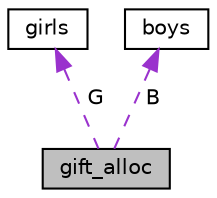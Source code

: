 digraph "gift_alloc"
{
  edge [fontname="Helvetica",fontsize="10",labelfontname="Helvetica",labelfontsize="10"];
  node [fontname="Helvetica",fontsize="10",shape=record];
  Node1 [label="gift_alloc",height=0.2,width=0.4,color="black", fillcolor="grey75", style="filled", fontcolor="black"];
  Node2 -> Node1 [dir="back",color="darkorchid3",fontsize="10",style="dashed",label=" G" ,fontname="Helvetica"];
  Node2 [label="girls",height=0.2,width=0.4,color="black", fillcolor="white", style="filled",URL="$classgirls.html",tooltip="GIRL CLASS Contains the attributes of all the GIRLS. "];
  Node3 -> Node1 [dir="back",color="darkorchid3",fontsize="10",style="dashed",label=" B" ,fontname="Helvetica"];
  Node3 [label="boys",height=0.2,width=0.4,color="black", fillcolor="white", style="filled",URL="$classboys.html",tooltip="BOY CLASS Contains the attributes of all the BOYS. "];
}
